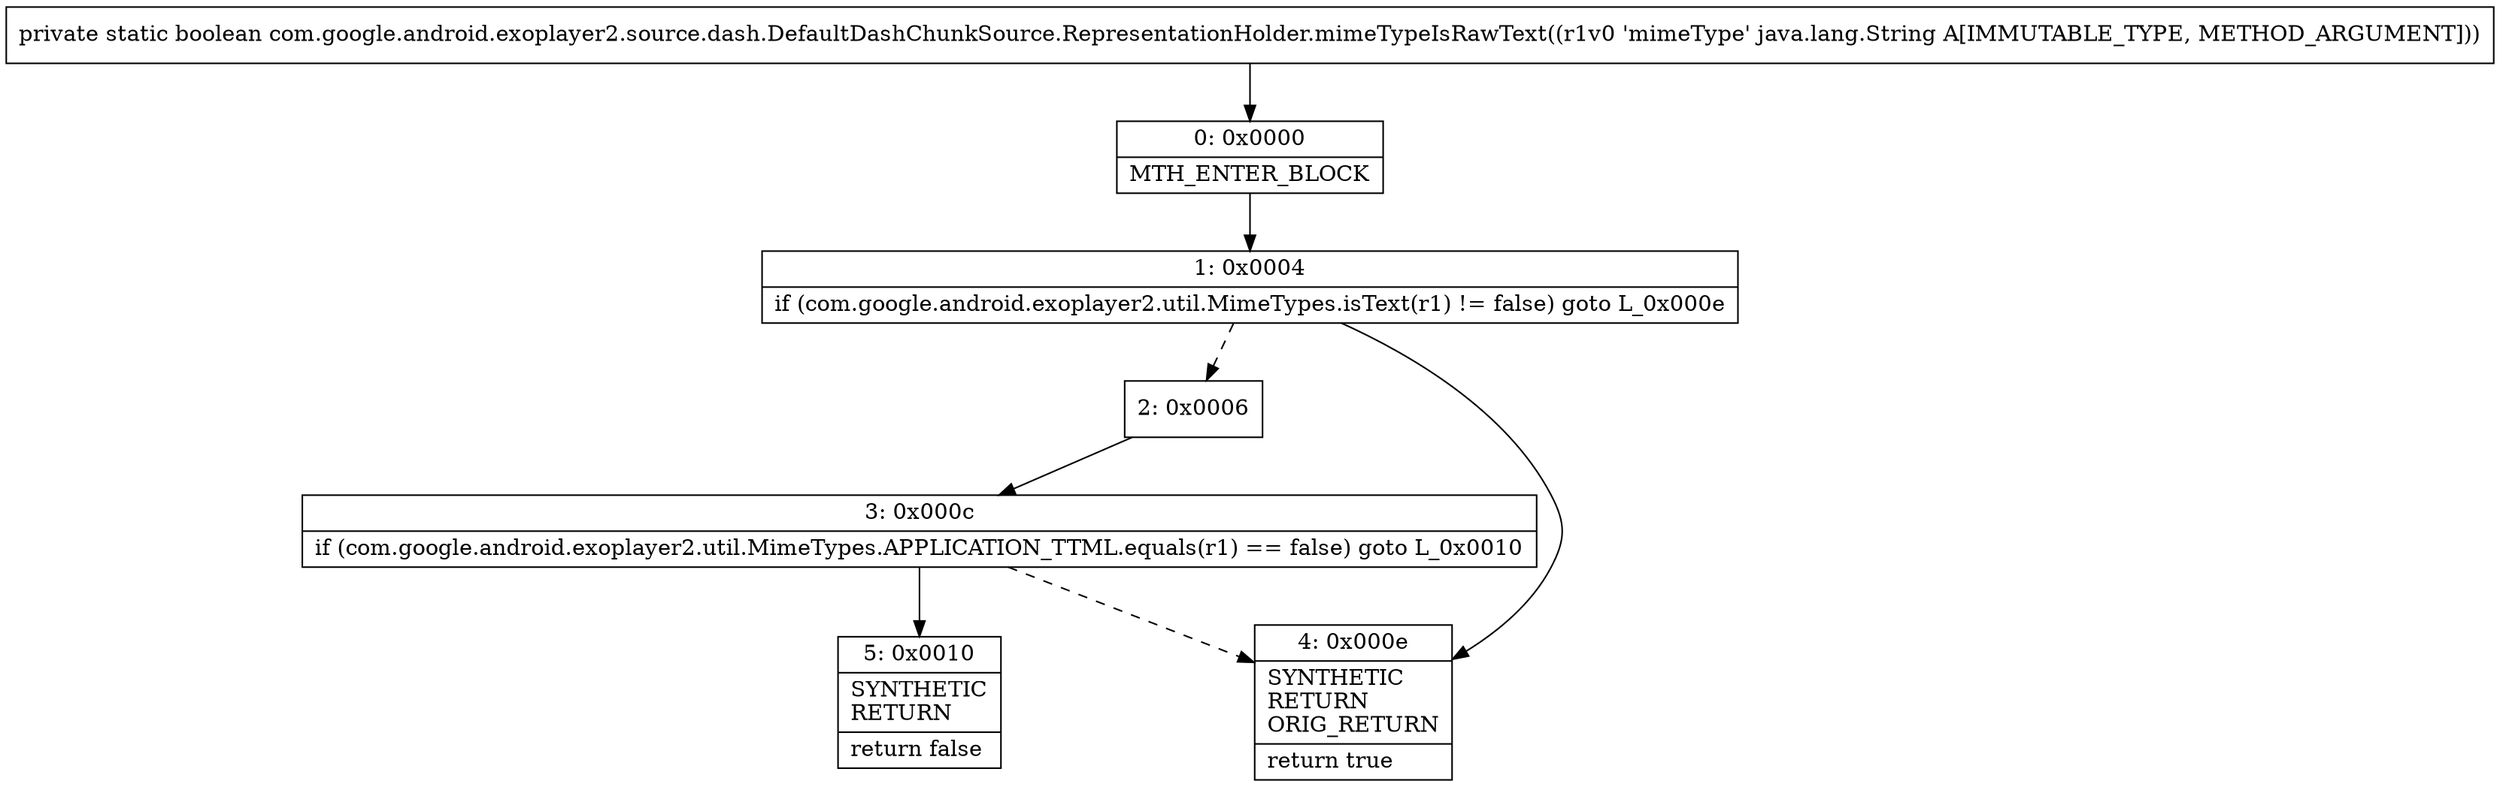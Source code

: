 digraph "CFG forcom.google.android.exoplayer2.source.dash.DefaultDashChunkSource.RepresentationHolder.mimeTypeIsRawText(Ljava\/lang\/String;)Z" {
Node_0 [shape=record,label="{0\:\ 0x0000|MTH_ENTER_BLOCK\l}"];
Node_1 [shape=record,label="{1\:\ 0x0004|if (com.google.android.exoplayer2.util.MimeTypes.isText(r1) != false) goto L_0x000e\l}"];
Node_2 [shape=record,label="{2\:\ 0x0006}"];
Node_3 [shape=record,label="{3\:\ 0x000c|if (com.google.android.exoplayer2.util.MimeTypes.APPLICATION_TTML.equals(r1) == false) goto L_0x0010\l}"];
Node_4 [shape=record,label="{4\:\ 0x000e|SYNTHETIC\lRETURN\lORIG_RETURN\l|return true\l}"];
Node_5 [shape=record,label="{5\:\ 0x0010|SYNTHETIC\lRETURN\l|return false\l}"];
MethodNode[shape=record,label="{private static boolean com.google.android.exoplayer2.source.dash.DefaultDashChunkSource.RepresentationHolder.mimeTypeIsRawText((r1v0 'mimeType' java.lang.String A[IMMUTABLE_TYPE, METHOD_ARGUMENT])) }"];
MethodNode -> Node_0;
Node_0 -> Node_1;
Node_1 -> Node_2[style=dashed];
Node_1 -> Node_4;
Node_2 -> Node_3;
Node_3 -> Node_4[style=dashed];
Node_3 -> Node_5;
}

